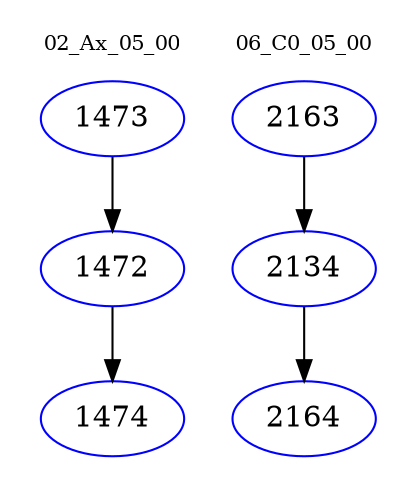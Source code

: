 digraph{
subgraph cluster_0 {
color = white
label = "02_Ax_05_00";
fontsize=10;
T0_1473 [label="1473", color="blue"]
T0_1473 -> T0_1472 [color="black"]
T0_1472 [label="1472", color="blue"]
T0_1472 -> T0_1474 [color="black"]
T0_1474 [label="1474", color="blue"]
}
subgraph cluster_1 {
color = white
label = "06_C0_05_00";
fontsize=10;
T1_2163 [label="2163", color="blue"]
T1_2163 -> T1_2134 [color="black"]
T1_2134 [label="2134", color="blue"]
T1_2134 -> T1_2164 [color="black"]
T1_2164 [label="2164", color="blue"]
}
}
